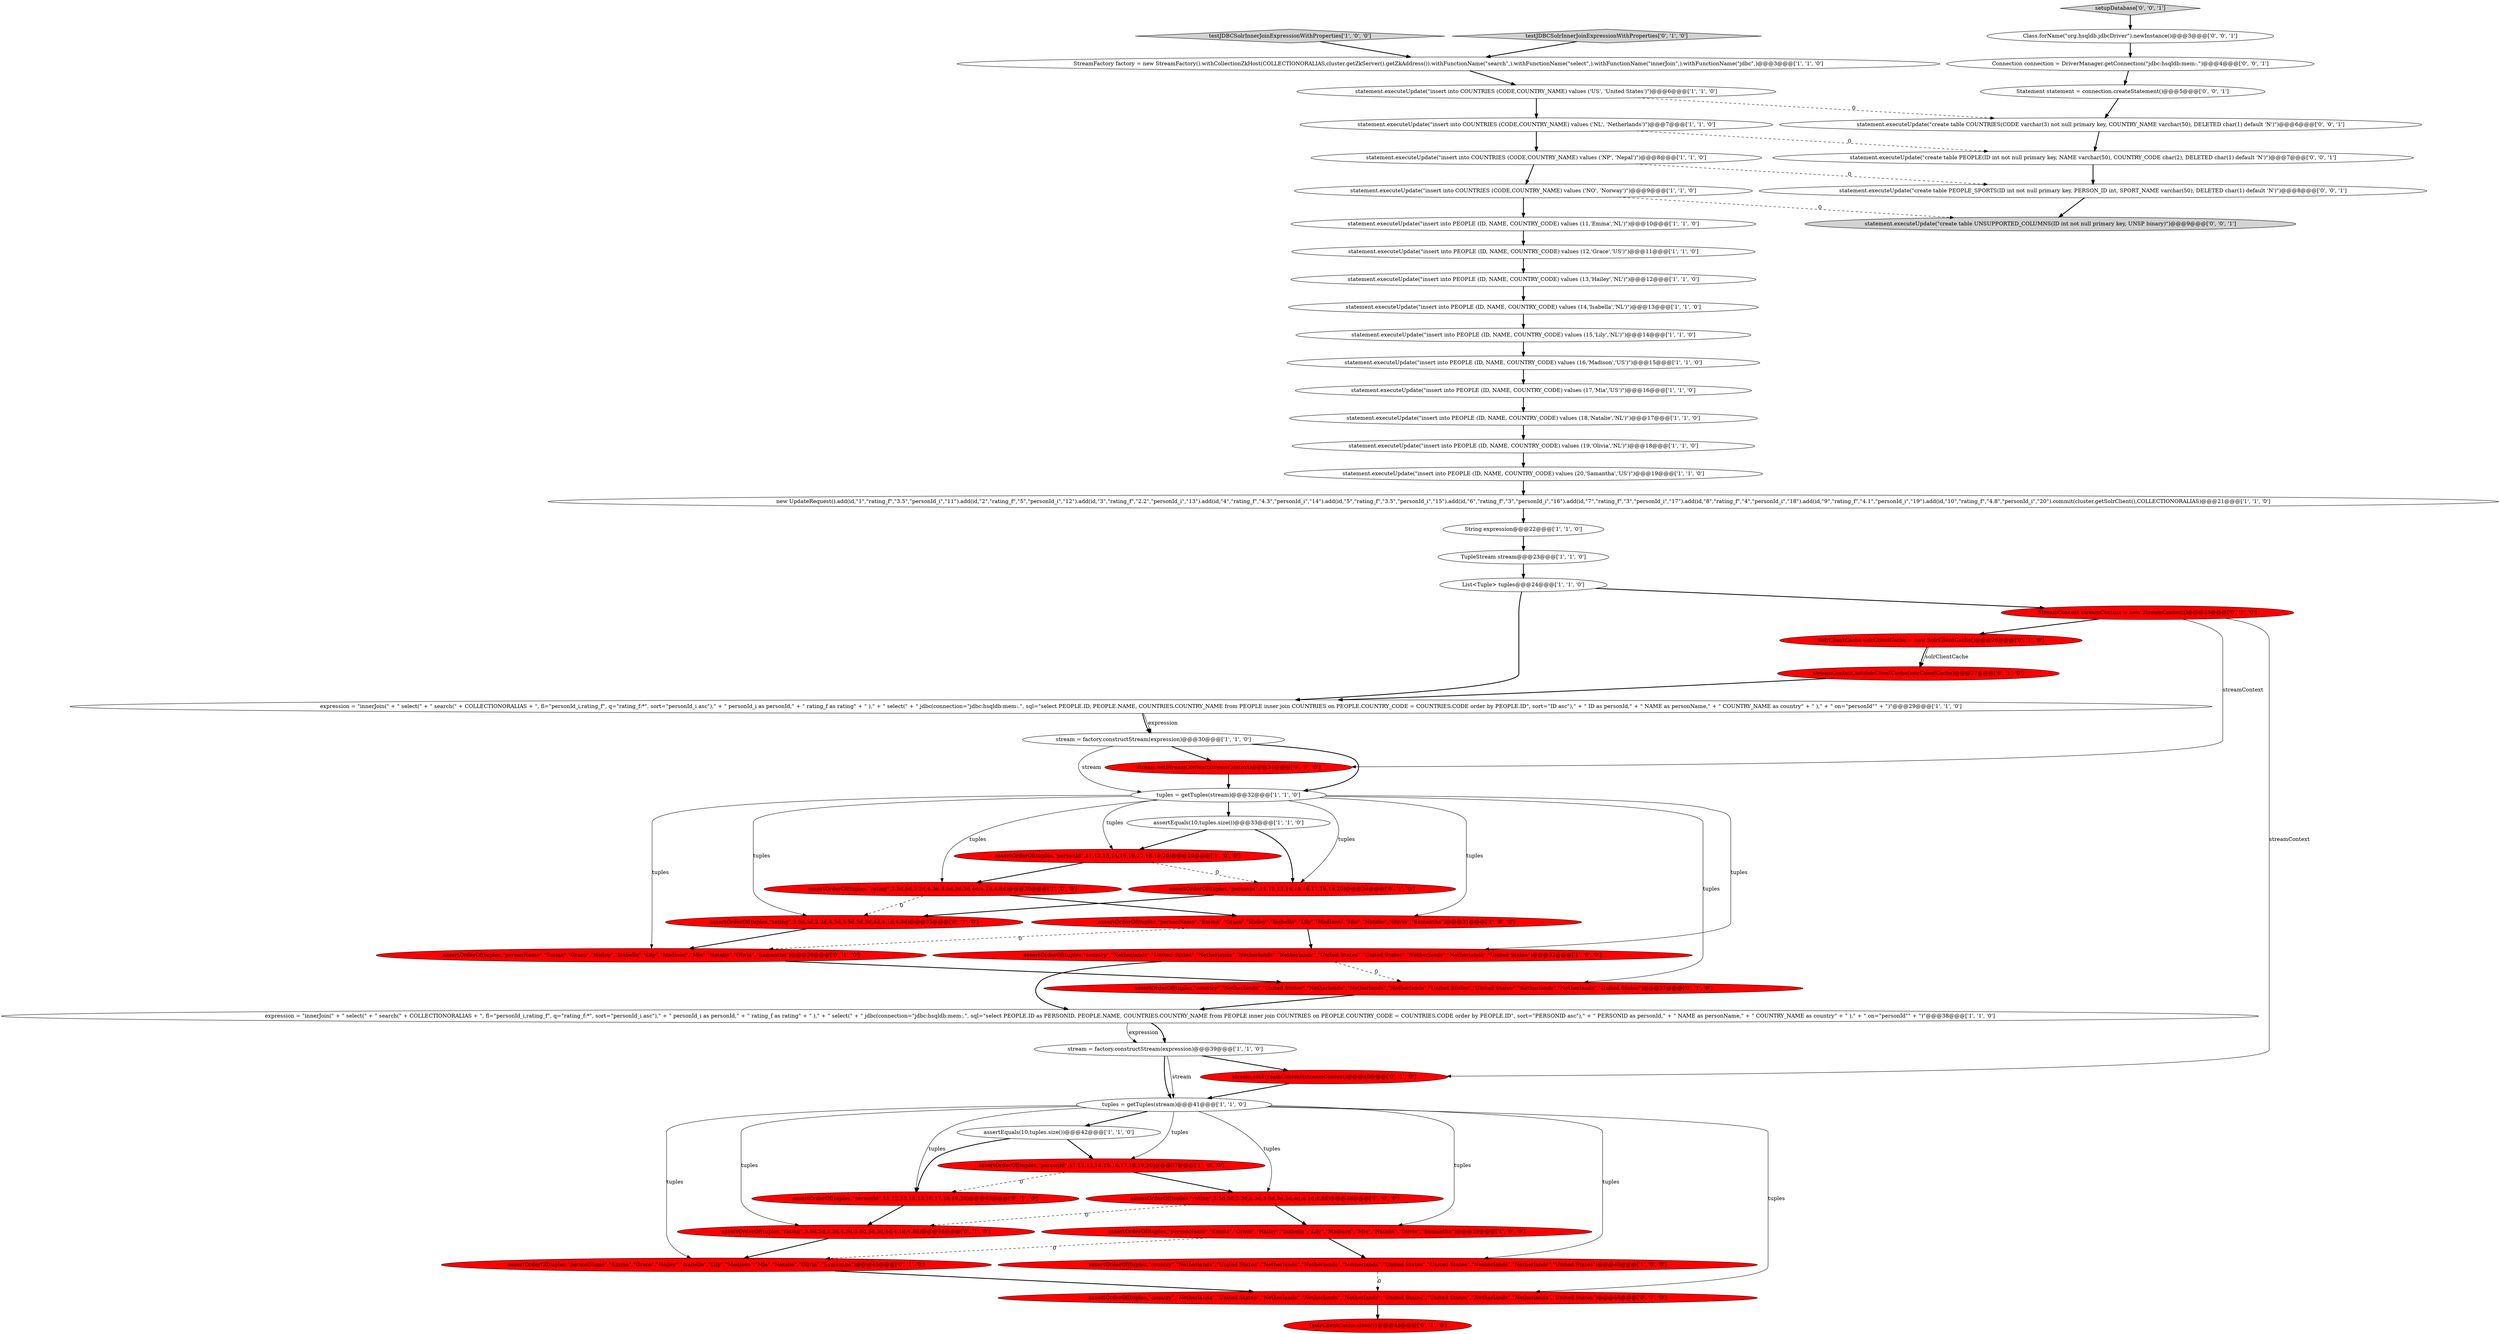 digraph {
16 [style = filled, label = "List<Tuple> tuples@@@24@@@['1', '1', '0']", fillcolor = white, shape = ellipse image = "AAA0AAABBB1BBB"];
32 [style = filled, label = "StreamFactory factory = new StreamFactory().withCollectionZkHost(COLLECTIONORALIAS,cluster.getZkServer().getZkAddress()).withFunctionName(\"search\",).withFunctionName(\"select\",).withFunctionName(\"innerJoin\",).withFunctionName(\"jdbc\",)@@@3@@@['1', '1', '0']", fillcolor = white, shape = ellipse image = "AAA0AAABBB1BBB"];
29 [style = filled, label = "expression = \"innerJoin(\" + \" select(\" + \" search(\" + COLLECTIONORALIAS + \", fl=\"personId_i,rating_f\", q=\"rating_f:*\", sort=\"personId_i asc\"),\" + \" personId_i as personId,\" + \" rating_f as rating\" + \" ),\" + \" select(\" + \" jdbc(connection=\"jdbc:hsqldb:mem:.\", sql=\"select PEOPLE.ID, PEOPLE.NAME, COUNTRIES.COUNTRY_NAME from PEOPLE inner join COUNTRIES on PEOPLE.COUNTRY_CODE = COUNTRIES.CODE order by PEOPLE.ID\", sort=\"ID asc\"),\" + \" ID as personId,\" + \" NAME as personName,\" + \" COUNTRY_NAME as country\" + \" ),\" + \" on=\"personId\"\" + \")\"@@@29@@@['1', '1', '0']", fillcolor = white, shape = ellipse image = "AAA0AAABBB1BBB"];
11 [style = filled, label = "tuples = getTuples(stream)@@@32@@@['1', '1', '0']", fillcolor = white, shape = ellipse image = "AAA0AAABBB1BBB"];
50 [style = filled, label = "StreamContext streamContext = new StreamContext()@@@25@@@['0', '1', '0']", fillcolor = red, shape = ellipse image = "AAA1AAABBB2BBB"];
47 [style = filled, label = "assertOrderOf(tuples,\"personName\",\"Emma\",\"Grace\",\"Hailey\",\"Isabella\",\"Lily\",\"Madison\",\"Mia\",\"Natalie\",\"Olivia\",\"Samantha\")@@@45@@@['0', '1', '0']", fillcolor = red, shape = ellipse image = "AAA1AAABBB2BBB"];
15 [style = filled, label = "testJDBCSolrInnerJoinExpressionWithProperties['1', '0', '0']", fillcolor = lightgray, shape = diamond image = "AAA0AAABBB1BBB"];
39 [style = filled, label = "stream.setStreamContext(streamContext)@@@40@@@['0', '1', '0']", fillcolor = red, shape = ellipse image = "AAA1AAABBB2BBB"];
30 [style = filled, label = "statement.executeUpdate(\"insert into PEOPLE (ID, NAME, COUNTRY_CODE) values (11,'Emma','NL')\")@@@10@@@['1', '1', '0']", fillcolor = white, shape = ellipse image = "AAA0AAABBB1BBB"];
1 [style = filled, label = "new UpdateRequest().add(id,\"1\",\"rating_f\",\"3.5\",\"personId_i\",\"11\").add(id,\"2\",\"rating_f\",\"5\",\"personId_i\",\"12\").add(id,\"3\",\"rating_f\",\"2.2\",\"personId_i\",\"13\").add(id,\"4\",\"rating_f\",\"4.3\",\"personId_i\",\"14\").add(id,\"5\",\"rating_f\",\"3.5\",\"personId_i\",\"15\").add(id,\"6\",\"rating_f\",\"3\",\"personId_i\",\"16\").add(id,\"7\",\"rating_f\",\"3\",\"personId_i\",\"17\").add(id,\"8\",\"rating_f\",\"4\",\"personId_i\",\"18\").add(id,\"9\",\"rating_f\",\"4.1\",\"personId_i\",\"19\").add(id,\"10\",\"rating_f\",\"4.8\",\"personId_i\",\"20\").commit(cluster.getSolrClient(),COLLECTIONORALIAS)@@@21@@@['1', '1', '0']", fillcolor = white, shape = ellipse image = "AAA0AAABBB1BBB"];
9 [style = filled, label = "statement.executeUpdate(\"insert into PEOPLE (ID, NAME, COUNTRY_CODE) values (19,'Olivia','NL')\")@@@18@@@['1', '1', '0']", fillcolor = white, shape = ellipse image = "AAA0AAABBB1BBB"];
2 [style = filled, label = "statement.executeUpdate(\"insert into PEOPLE (ID, NAME, COUNTRY_CODE) values (14,'Isabella','NL')\")@@@13@@@['1', '1', '0']", fillcolor = white, shape = ellipse image = "AAA0AAABBB1BBB"];
25 [style = filled, label = "tuples = getTuples(stream)@@@41@@@['1', '1', '0']", fillcolor = white, shape = ellipse image = "AAA0AAABBB1BBB"];
37 [style = filled, label = "assertOrderOf(tuples,\"personId\",11,12,13,14,15,16,17,18,19,20)@@@34@@@['0', '1', '0']", fillcolor = red, shape = ellipse image = "AAA1AAABBB2BBB"];
58 [style = filled, label = "statement.executeUpdate(\"create table UNSUPPORTED_COLUMNS(ID int not null primary key, UNSP binary)\")@@@9@@@['0', '0', '1']", fillcolor = lightgray, shape = ellipse image = "AAA0AAABBB3BBB"];
22 [style = filled, label = "statement.executeUpdate(\"insert into COUNTRIES (CODE,COUNTRY_NAME) values ('NO', 'Norway')\")@@@9@@@['1', '1', '0']", fillcolor = white, shape = ellipse image = "AAA0AAABBB1BBB"];
27 [style = filled, label = "assertOrderOf(tuples,\"personId\",11,12,13,14,15,16,17,18,19,20)@@@29@@@['1', '0', '0']", fillcolor = red, shape = ellipse image = "AAA1AAABBB1BBB"];
49 [style = filled, label = "assertOrderOf(tuples,\"personId\",11,12,13,14,15,16,17,18,19,20)@@@43@@@['0', '1', '0']", fillcolor = red, shape = ellipse image = "AAA1AAABBB2BBB"];
5 [style = filled, label = "assertEquals(10,tuples.size())@@@42@@@['1', '1', '0']", fillcolor = white, shape = ellipse image = "AAA0AAABBB1BBB"];
36 [style = filled, label = "assertOrderOf(tuples,\"country\",\"Netherlands\",\"United States\",\"Netherlands\",\"Netherlands\",\"Netherlands\",\"United States\",\"United States\",\"Netherlands\",\"Netherlands\",\"United States\")@@@37@@@['0', '1', '0']", fillcolor = red, shape = ellipse image = "AAA1AAABBB2BBB"];
18 [style = filled, label = "stream = factory.constructStream(expression)@@@39@@@['1', '1', '0']", fillcolor = white, shape = ellipse image = "AAA0AAABBB1BBB"];
8 [style = filled, label = "statement.executeUpdate(\"insert into COUNTRIES (CODE,COUNTRY_NAME) values ('NP', 'Nepal')\")@@@8@@@['1', '1', '0']", fillcolor = white, shape = ellipse image = "AAA0AAABBB1BBB"];
14 [style = filled, label = "assertOrderOf(tuples,\"personName\",\"Emma\",\"Grace\",\"Hailey\",\"Isabella\",\"Lily\",\"Madison\",\"Mia\",\"Natalie\",\"Olivia\",\"Samantha\")@@@31@@@['1', '0', '0']", fillcolor = red, shape = ellipse image = "AAA1AAABBB1BBB"];
12 [style = filled, label = "assertOrderOf(tuples,\"rating\",3.5d,5d,2.2d,4.3d,3.5d,3d,3d,4d,4.1d,4.8d)@@@38@@@['1', '0', '0']", fillcolor = red, shape = ellipse image = "AAA1AAABBB1BBB"];
31 [style = filled, label = "statement.executeUpdate(\"insert into PEOPLE (ID, NAME, COUNTRY_CODE) values (18,'Natalie','NL')\")@@@17@@@['1', '1', '0']", fillcolor = white, shape = ellipse image = "AAA0AAABBB1BBB"];
13 [style = filled, label = "assertOrderOf(tuples,\"rating\",3.5d,5d,2.2d,4.3d,3.5d,3d,3d,4d,4.1d,4.8d)@@@30@@@['1', '0', '0']", fillcolor = red, shape = ellipse image = "AAA1AAABBB1BBB"];
38 [style = filled, label = "assertOrderOf(tuples,\"personName\",\"Emma\",\"Grace\",\"Hailey\",\"Isabella\",\"Lily\",\"Madison\",\"Mia\",\"Natalie\",\"Olivia\",\"Samantha\")@@@36@@@['0', '1', '0']", fillcolor = red, shape = ellipse image = "AAA1AAABBB2BBB"];
35 [style = filled, label = "String expression@@@22@@@['1', '1', '0']", fillcolor = white, shape = ellipse image = "AAA0AAABBB1BBB"];
24 [style = filled, label = "assertOrderOf(tuples,\"country\",\"Netherlands\",\"United States\",\"Netherlands\",\"Netherlands\",\"Netherlands\",\"United States\",\"United States\",\"Netherlands\",\"Netherlands\",\"United States\")@@@32@@@['1', '0', '0']", fillcolor = red, shape = ellipse image = "AAA1AAABBB1BBB"];
41 [style = filled, label = "streamContext.setSolrClientCache(solrClientCache)@@@27@@@['0', '1', '0']", fillcolor = red, shape = ellipse image = "AAA1AAABBB2BBB"];
40 [style = filled, label = "assertOrderOf(tuples,\"country\",\"Netherlands\",\"United States\",\"Netherlands\",\"Netherlands\",\"Netherlands\",\"United States\",\"United States\",\"Netherlands\",\"Netherlands\",\"United States\")@@@46@@@['0', '1', '0']", fillcolor = red, shape = ellipse image = "AAA1AAABBB2BBB"];
43 [style = filled, label = "assertOrderOf(tuples,\"rating\",3.5d,5d,2.2d,4.3d,3.5d,3d,3d,4d,4.1d,4.8d)@@@44@@@['0', '1', '0']", fillcolor = red, shape = ellipse image = "AAA1AAABBB2BBB"];
48 [style = filled, label = "SolrClientCache solrClientCache = new SolrClientCache()@@@26@@@['0', '1', '0']", fillcolor = red, shape = ellipse image = "AAA1AAABBB2BBB"];
26 [style = filled, label = "statement.executeUpdate(\"insert into PEOPLE (ID, NAME, COUNTRY_CODE) values (20,'Samantha','US')\")@@@19@@@['1', '1', '0']", fillcolor = white, shape = ellipse image = "AAA0AAABBB1BBB"];
34 [style = filled, label = "statement.executeUpdate(\"insert into PEOPLE (ID, NAME, COUNTRY_CODE) values (17,'Mia','US')\")@@@16@@@['1', '1', '0']", fillcolor = white, shape = ellipse image = "AAA0AAABBB1BBB"];
19 [style = filled, label = "assertOrderOf(tuples,\"personId\",11,12,13,14,15,16,17,18,19,20)@@@37@@@['1', '0', '0']", fillcolor = red, shape = ellipse image = "AAA1AAABBB1BBB"];
17 [style = filled, label = "TupleStream stream@@@23@@@['1', '1', '0']", fillcolor = white, shape = ellipse image = "AAA0AAABBB1BBB"];
55 [style = filled, label = "Connection connection = DriverManager.getConnection(\"jdbc:hsqldb:mem:.\")@@@4@@@['0', '0', '1']", fillcolor = white, shape = ellipse image = "AAA0AAABBB3BBB"];
56 [style = filled, label = "statement.executeUpdate(\"create table COUNTRIES(CODE varchar(3) not null primary key, COUNTRY_NAME varchar(50), DELETED char(1) default 'N')\")@@@6@@@['0', '0', '1']", fillcolor = white, shape = ellipse image = "AAA0AAABBB3BBB"];
33 [style = filled, label = "statement.executeUpdate(\"insert into PEOPLE (ID, NAME, COUNTRY_CODE) values (16,'Madison','US')\")@@@15@@@['1', '1', '0']", fillcolor = white, shape = ellipse image = "AAA0AAABBB1BBB"];
7 [style = filled, label = "expression = \"innerJoin(\" + \" select(\" + \" search(\" + COLLECTIONORALIAS + \", fl=\"personId_i,rating_f\", q=\"rating_f:*\", sort=\"personId_i asc\"),\" + \" personId_i as personId,\" + \" rating_f as rating\" + \" ),\" + \" select(\" + \" jdbc(connection=\"jdbc:hsqldb:mem:.\", sql=\"select PEOPLE.ID as PERSONID, PEOPLE.NAME, COUNTRIES.COUNTRY_NAME from PEOPLE inner join COUNTRIES on PEOPLE.COUNTRY_CODE = COUNTRIES.CODE order by PEOPLE.ID\", sort=\"PERSONID asc\"),\" + \" PERSONID as personId,\" + \" NAME as personName,\" + \" COUNTRY_NAME as country\" + \" ),\" + \" on=\"personId\"\" + \")\"@@@38@@@['1', '1', '0']", fillcolor = white, shape = ellipse image = "AAA0AAABBB1BBB"];
28 [style = filled, label = "assertOrderOf(tuples,\"country\",\"Netherlands\",\"United States\",\"Netherlands\",\"Netherlands\",\"Netherlands\",\"United States\",\"United States\",\"Netherlands\",\"Netherlands\",\"United States\")@@@40@@@['1', '0', '0']", fillcolor = red, shape = ellipse image = "AAA1AAABBB1BBB"];
23 [style = filled, label = "stream = factory.constructStream(expression)@@@30@@@['1', '1', '0']", fillcolor = white, shape = ellipse image = "AAA0AAABBB1BBB"];
10 [style = filled, label = "statement.executeUpdate(\"insert into PEOPLE (ID, NAME, COUNTRY_CODE) values (15,'Lily','NL')\")@@@14@@@['1', '1', '0']", fillcolor = white, shape = ellipse image = "AAA0AAABBB1BBB"];
21 [style = filled, label = "assertEquals(10,tuples.size())@@@33@@@['1', '1', '0']", fillcolor = white, shape = ellipse image = "AAA0AAABBB1BBB"];
42 [style = filled, label = "assertOrderOf(tuples,\"rating\",3.5d,5d,2.2d,4.3d,3.5d,3d,3d,4d,4.1d,4.8d)@@@35@@@['0', '1', '0']", fillcolor = red, shape = ellipse image = "AAA1AAABBB2BBB"];
51 [style = filled, label = "Statement statement = connection.createStatement()@@@5@@@['0', '0', '1']", fillcolor = white, shape = ellipse image = "AAA0AAABBB3BBB"];
53 [style = filled, label = "Class.forName(\"org.hsqldb.jdbcDriver\").newInstance()@@@3@@@['0', '0', '1']", fillcolor = white, shape = ellipse image = "AAA0AAABBB3BBB"];
3 [style = filled, label = "statement.executeUpdate(\"insert into PEOPLE (ID, NAME, COUNTRY_CODE) values (13,'Hailey','NL')\")@@@12@@@['1', '1', '0']", fillcolor = white, shape = ellipse image = "AAA0AAABBB1BBB"];
44 [style = filled, label = "testJDBCSolrInnerJoinExpressionWithProperties['0', '1', '0']", fillcolor = lightgray, shape = diamond image = "AAA0AAABBB2BBB"];
20 [style = filled, label = "statement.executeUpdate(\"insert into COUNTRIES (CODE,COUNTRY_NAME) values ('NL', 'Netherlands')\")@@@7@@@['1', '1', '0']", fillcolor = white, shape = ellipse image = "AAA0AAABBB1BBB"];
52 [style = filled, label = "statement.executeUpdate(\"create table PEOPLE(ID int not null primary key, NAME varchar(50), COUNTRY_CODE char(2), DELETED char(1) default 'N')\")@@@7@@@['0', '0', '1']", fillcolor = white, shape = ellipse image = "AAA0AAABBB3BBB"];
45 [style = filled, label = "{solrClientCache.close()}@@@48@@@['0', '1', '0']", fillcolor = red, shape = ellipse image = "AAA1AAABBB2BBB"];
6 [style = filled, label = "assertOrderOf(tuples,\"personName\",\"Emma\",\"Grace\",\"Hailey\",\"Isabella\",\"Lily\",\"Madison\",\"Mia\",\"Natalie\",\"Olivia\",\"Samantha\")@@@39@@@['1', '0', '0']", fillcolor = red, shape = ellipse image = "AAA1AAABBB1BBB"];
0 [style = filled, label = "statement.executeUpdate(\"insert into COUNTRIES (CODE,COUNTRY_NAME) values ('US', 'United States')\")@@@6@@@['1', '1', '0']", fillcolor = white, shape = ellipse image = "AAA0AAABBB1BBB"];
57 [style = filled, label = "statement.executeUpdate(\"create table PEOPLE_SPORTS(ID int not null primary key, PERSON_ID int, SPORT_NAME varchar(50), DELETED char(1) default 'N')\")@@@8@@@['0', '0', '1']", fillcolor = white, shape = ellipse image = "AAA0AAABBB3BBB"];
54 [style = filled, label = "setupDatabase['0', '0', '1']", fillcolor = lightgray, shape = diamond image = "AAA0AAABBB3BBB"];
4 [style = filled, label = "statement.executeUpdate(\"insert into PEOPLE (ID, NAME, COUNTRY_CODE) values (12,'Grace','US')\")@@@11@@@['1', '1', '0']", fillcolor = white, shape = ellipse image = "AAA0AAABBB1BBB"];
46 [style = filled, label = "stream.setStreamContext(streamContext)@@@31@@@['0', '1', '0']", fillcolor = red, shape = ellipse image = "AAA1AAABBB2BBB"];
27->13 [style = bold, label=""];
14->24 [style = bold, label=""];
56->52 [style = bold, label=""];
20->52 [style = dashed, label="0"];
29->23 [style = solid, label="expression"];
31->9 [style = bold, label=""];
32->0 [style = bold, label=""];
55->51 [style = bold, label=""];
57->58 [style = bold, label=""];
23->11 [style = solid, label="stream"];
25->28 [style = solid, label="tuples"];
22->30 [style = bold, label=""];
12->43 [style = dashed, label="0"];
9->26 [style = bold, label=""];
25->12 [style = solid, label="tuples"];
5->49 [style = bold, label=""];
11->37 [style = solid, label="tuples"];
54->53 [style = bold, label=""];
13->14 [style = bold, label=""];
17->16 [style = bold, label=""];
6->47 [style = dashed, label="0"];
4->3 [style = bold, label=""];
13->42 [style = dashed, label="0"];
48->41 [style = bold, label=""];
50->46 [style = solid, label="streamContext"];
19->12 [style = bold, label=""];
25->49 [style = solid, label="tuples"];
26->1 [style = bold, label=""];
16->29 [style = bold, label=""];
34->31 [style = bold, label=""];
1->35 [style = bold, label=""];
29->23 [style = bold, label=""];
11->24 [style = solid, label="tuples"];
8->22 [style = bold, label=""];
25->40 [style = solid, label="tuples"];
20->8 [style = bold, label=""];
21->37 [style = bold, label=""];
43->47 [style = bold, label=""];
3->2 [style = bold, label=""];
50->39 [style = solid, label="streamContext"];
44->32 [style = bold, label=""];
35->17 [style = bold, label=""];
18->25 [style = bold, label=""];
0->20 [style = bold, label=""];
39->25 [style = bold, label=""];
24->7 [style = bold, label=""];
24->36 [style = dashed, label="0"];
42->38 [style = bold, label=""];
18->25 [style = solid, label="stream"];
11->42 [style = solid, label="tuples"];
22->58 [style = dashed, label="0"];
0->56 [style = dashed, label="0"];
21->27 [style = bold, label=""];
47->40 [style = bold, label=""];
28->40 [style = dashed, label="0"];
11->21 [style = bold, label=""];
8->57 [style = dashed, label="0"];
50->48 [style = bold, label=""];
2->10 [style = bold, label=""];
48->41 [style = solid, label="solrClientCache"];
11->13 [style = solid, label="tuples"];
16->50 [style = bold, label=""];
11->36 [style = solid, label="tuples"];
27->37 [style = dashed, label="0"];
5->19 [style = bold, label=""];
18->39 [style = bold, label=""];
14->38 [style = dashed, label="0"];
7->18 [style = bold, label=""];
25->5 [style = bold, label=""];
10->33 [style = bold, label=""];
11->14 [style = solid, label="tuples"];
23->11 [style = bold, label=""];
11->38 [style = solid, label="tuples"];
11->27 [style = solid, label="tuples"];
37->42 [style = bold, label=""];
53->55 [style = bold, label=""];
25->43 [style = solid, label="tuples"];
41->29 [style = bold, label=""];
7->18 [style = solid, label="expression"];
23->46 [style = bold, label=""];
51->56 [style = bold, label=""];
38->36 [style = bold, label=""];
12->6 [style = bold, label=""];
49->43 [style = bold, label=""];
19->49 [style = dashed, label="0"];
46->11 [style = bold, label=""];
25->47 [style = solid, label="tuples"];
36->7 [style = bold, label=""];
30->4 [style = bold, label=""];
40->45 [style = bold, label=""];
25->6 [style = solid, label="tuples"];
52->57 [style = bold, label=""];
25->19 [style = solid, label="tuples"];
15->32 [style = bold, label=""];
33->34 [style = bold, label=""];
6->28 [style = bold, label=""];
}

